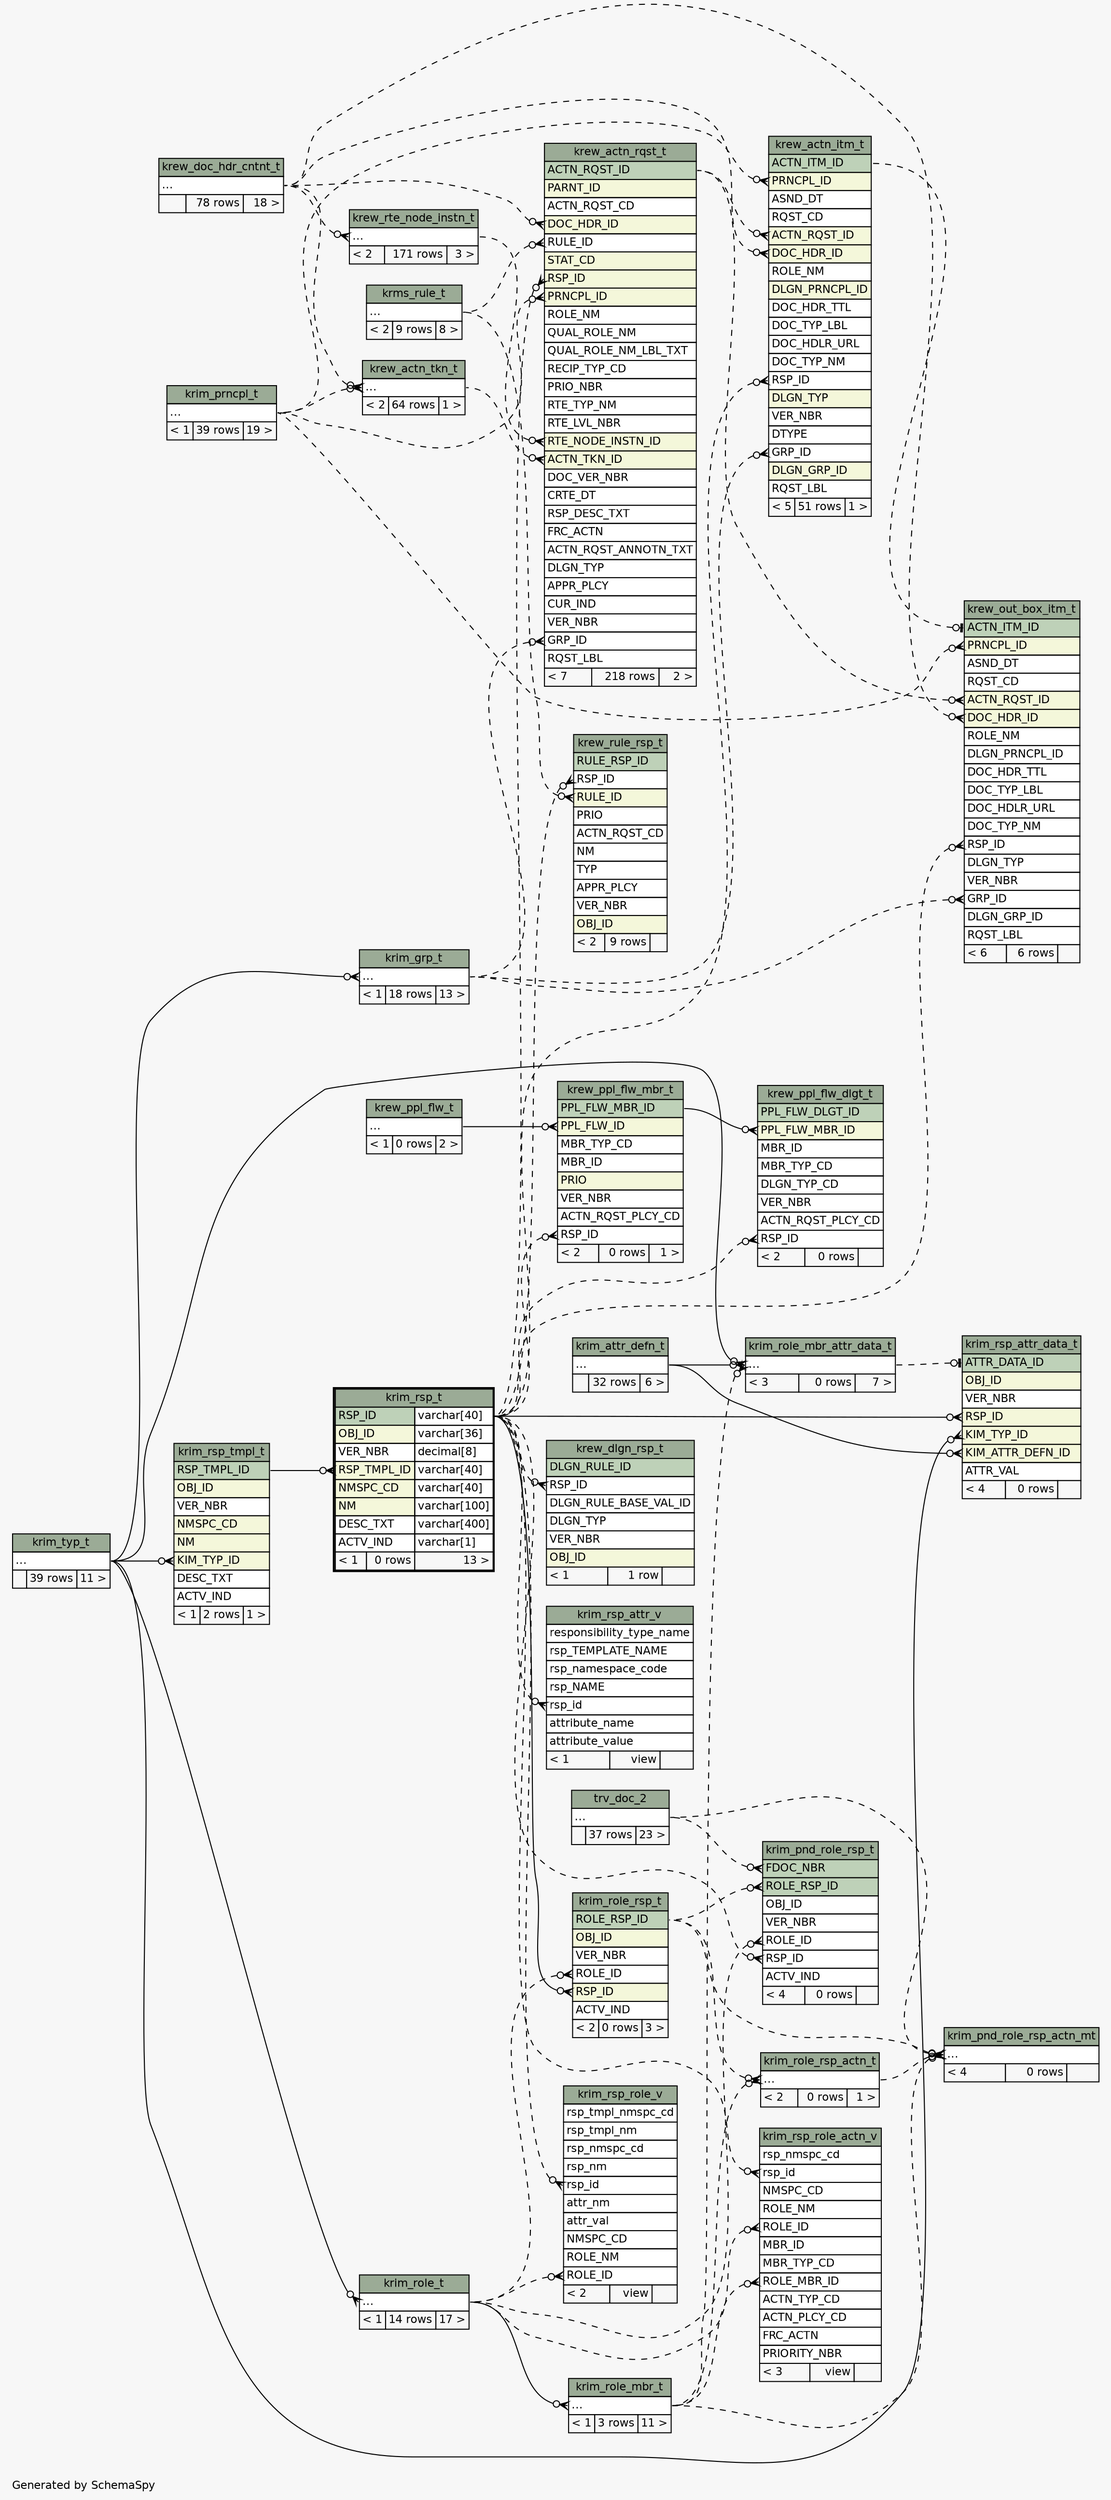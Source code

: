 // dot 2.28.0 on Mac OS X 10.7.2
// SchemaSpy rev 590
digraph "impliedTwoDegreesRelationshipsDiagram" {
  graph [
    rankdir="RL"
    bgcolor="#f7f7f7"
    label="\nGenerated by SchemaSpy"
    labeljust="l"
    nodesep="0.18"
    ranksep="0.46"
    fontname="Helvetica"
    fontsize="11"
  ];
  node [
    fontname="Helvetica"
    fontsize="11"
    shape="plaintext"
  ];
  edge [
    arrowsize="0.8"
  ];
  "krew_actn_itm_t":"ACTN_RQST_ID":w -> "krew_actn_rqst_t":"ACTN_RQST_ID":e [arrowhead=none dir=back arrowtail=crowodot style=dashed];
  "krew_actn_itm_t":"DOC_HDR_ID":w -> "krew_doc_hdr_cntnt_t":"elipses":e [arrowhead=none dir=back arrowtail=crowodot style=dashed];
  "krew_actn_itm_t":"GRP_ID":w -> "krim_grp_t":"elipses":e [arrowhead=none dir=back arrowtail=crowodot style=dashed];
  "krew_actn_itm_t":"PRNCPL_ID":w -> "krim_prncpl_t":"elipses":e [arrowhead=none dir=back arrowtail=crowodot style=dashed];
  "krew_actn_itm_t":"RSP_ID":w -> "krim_rsp_t":"RSP_ID.type":e [arrowhead=none dir=back arrowtail=crowodot style=dashed];
  "krew_actn_rqst_t":"ACTN_TKN_ID":w -> "krew_actn_tkn_t":"elipses":e [arrowhead=none dir=back arrowtail=crowodot style=dashed];
  "krew_actn_rqst_t":"DOC_HDR_ID":w -> "krew_doc_hdr_cntnt_t":"elipses":e [arrowhead=none dir=back arrowtail=crowodot style=dashed];
  "krew_actn_rqst_t":"GRP_ID":w -> "krim_grp_t":"elipses":e [arrowhead=none dir=back arrowtail=crowodot style=dashed];
  "krew_actn_rqst_t":"PRNCPL_ID":w -> "krim_prncpl_t":"elipses":e [arrowhead=none dir=back arrowtail=crowodot style=dashed];
  "krew_actn_rqst_t":"RSP_ID":w -> "krim_rsp_t":"RSP_ID.type":e [arrowhead=none dir=back arrowtail=crowodot style=dashed];
  "krew_actn_rqst_t":"RTE_NODE_INSTN_ID":w -> "krew_rte_node_instn_t":"elipses":e [arrowhead=none dir=back arrowtail=crowodot style=dashed];
  "krew_actn_rqst_t":"RULE_ID":w -> "krms_rule_t":"elipses":e [arrowhead=none dir=back arrowtail=crowodot style=dashed];
  "krew_actn_tkn_t":"elipses":w -> "krew_doc_hdr_cntnt_t":"elipses":e [arrowhead=none dir=back arrowtail=crowodot style=dashed];
  "krew_actn_tkn_t":"elipses":w -> "krim_prncpl_t":"elipses":e [arrowhead=none dir=back arrowtail=crowodot style=dashed];
  "krew_dlgn_rsp_t":"RSP_ID":w -> "krim_rsp_t":"RSP_ID.type":e [arrowhead=none dir=back arrowtail=crowodot style=dashed];
  "krew_out_box_itm_t":"ACTN_ITM_ID":w -> "krew_actn_itm_t":"ACTN_ITM_ID":e [arrowhead=none dir=back arrowtail=teeodot style=dashed];
  "krew_out_box_itm_t":"ACTN_RQST_ID":w -> "krew_actn_rqst_t":"ACTN_RQST_ID":e [arrowhead=none dir=back arrowtail=crowodot style=dashed];
  "krew_out_box_itm_t":"DOC_HDR_ID":w -> "krew_doc_hdr_cntnt_t":"elipses":e [arrowhead=none dir=back arrowtail=crowodot style=dashed];
  "krew_out_box_itm_t":"GRP_ID":w -> "krim_grp_t":"elipses":e [arrowhead=none dir=back arrowtail=crowodot style=dashed];
  "krew_out_box_itm_t":"PRNCPL_ID":w -> "krim_prncpl_t":"elipses":e [arrowhead=none dir=back arrowtail=crowodot style=dashed];
  "krew_out_box_itm_t":"RSP_ID":w -> "krim_rsp_t":"RSP_ID.type":e [arrowhead=none dir=back arrowtail=crowodot style=dashed];
  "krew_ppl_flw_dlgt_t":"PPL_FLW_MBR_ID":w -> "krew_ppl_flw_mbr_t":"PPL_FLW_MBR_ID":e [arrowhead=none dir=back arrowtail=crowodot];
  "krew_ppl_flw_dlgt_t":"RSP_ID":w -> "krim_rsp_t":"RSP_ID.type":e [arrowhead=none dir=back arrowtail=crowodot style=dashed];
  "krew_ppl_flw_mbr_t":"PPL_FLW_ID":w -> "krew_ppl_flw_t":"elipses":e [arrowhead=none dir=back arrowtail=crowodot];
  "krew_ppl_flw_mbr_t":"RSP_ID":w -> "krim_rsp_t":"RSP_ID.type":e [arrowhead=none dir=back arrowtail=crowodot style=dashed];
  "krew_rte_node_instn_t":"elipses":w -> "krew_doc_hdr_cntnt_t":"elipses":e [arrowhead=none dir=back arrowtail=crowodot style=dashed];
  "krew_rule_rsp_t":"RSP_ID":w -> "krim_rsp_t":"RSP_ID.type":e [arrowhead=none dir=back arrowtail=crowodot style=dashed];
  "krew_rule_rsp_t":"RULE_ID":w -> "krms_rule_t":"elipses":e [arrowhead=none dir=back arrowtail=crowodot style=dashed];
  "krim_grp_t":"elipses":w -> "krim_typ_t":"elipses":e [arrowhead=none dir=back arrowtail=crowodot];
  "krim_pnd_role_rsp_actn_mt":"elipses":w -> "trv_doc_2":"elipses":e [arrowhead=none dir=back arrowtail=crowodot style=dashed];
  "krim_pnd_role_rsp_actn_mt":"elipses":w -> "krim_role_mbr_t":"elipses":e [arrowhead=none dir=back arrowtail=crowodot style=dashed];
  "krim_pnd_role_rsp_actn_mt":"elipses":w -> "krim_role_rsp_actn_t":"elipses":e [arrowhead=none dir=back arrowtail=crowodot style=dashed];
  "krim_pnd_role_rsp_actn_mt":"elipses":w -> "krim_role_rsp_t":"ROLE_RSP_ID":e [arrowhead=none dir=back arrowtail=crowodot style=dashed];
  "krim_pnd_role_rsp_t":"FDOC_NBR":w -> "trv_doc_2":"elipses":e [arrowhead=none dir=back arrowtail=crowodot style=dashed];
  "krim_pnd_role_rsp_t":"ROLE_ID":w -> "krim_role_t":"elipses":e [arrowhead=none dir=back arrowtail=crowodot style=dashed];
  "krim_pnd_role_rsp_t":"ROLE_RSP_ID":w -> "krim_role_rsp_t":"ROLE_RSP_ID":e [arrowhead=none dir=back arrowtail=crowodot style=dashed];
  "krim_pnd_role_rsp_t":"RSP_ID":w -> "krim_rsp_t":"RSP_ID.type":e [arrowhead=none dir=back arrowtail=crowodot style=dashed];
  "krim_role_mbr_attr_data_t":"elipses":w -> "krim_attr_defn_t":"elipses":e [arrowhead=none dir=back arrowtail=crowodot];
  "krim_role_mbr_attr_data_t":"elipses":w -> "krim_typ_t":"elipses":e [arrowhead=none dir=back arrowtail=crowodot];
  "krim_role_mbr_attr_data_t":"elipses":w -> "krim_role_mbr_t":"elipses":e [arrowhead=none dir=back arrowtail=crowodot style=dashed];
  "krim_role_mbr_t":"elipses":w -> "krim_role_t":"elipses":e [arrowhead=none dir=back arrowtail=crowodot];
  "krim_role_rsp_actn_t":"elipses":w -> "krim_role_mbr_t":"elipses":e [arrowhead=none dir=back arrowtail=crowodot style=dashed];
  "krim_role_rsp_actn_t":"elipses":w -> "krim_role_rsp_t":"ROLE_RSP_ID":e [arrowhead=none dir=back arrowtail=crowodot style=dashed];
  "krim_role_rsp_t":"ROLE_ID":w -> "krim_role_t":"elipses":e [arrowhead=none dir=back arrowtail=crowodot style=dashed];
  "krim_role_rsp_t":"RSP_ID":w -> "krim_rsp_t":"RSP_ID.type":e [arrowhead=none dir=back arrowtail=crowodot];
  "krim_role_t":"elipses":w -> "krim_typ_t":"elipses":e [arrowhead=none dir=back arrowtail=crowodot];
  "krim_rsp_attr_data_t":"ATTR_DATA_ID":w -> "krim_role_mbr_attr_data_t":"elipses":e [arrowhead=none dir=back arrowtail=teeodot style=dashed];
  "krim_rsp_attr_data_t":"KIM_ATTR_DEFN_ID":w -> "krim_attr_defn_t":"elipses":e [arrowhead=none dir=back arrowtail=crowodot];
  "krim_rsp_attr_data_t":"KIM_TYP_ID":w -> "krim_typ_t":"elipses":e [arrowhead=none dir=back arrowtail=crowodot];
  "krim_rsp_attr_data_t":"RSP_ID":w -> "krim_rsp_t":"RSP_ID.type":e [arrowhead=none dir=back arrowtail=crowodot];
  "krim_rsp_attr_v":"rsp_id":w -> "krim_rsp_t":"RSP_ID.type":e [arrowhead=none dir=back arrowtail=crowodot style=dashed];
  "krim_rsp_role_actn_v":"ROLE_ID":w -> "krim_role_t":"elipses":e [arrowhead=none dir=back arrowtail=crowodot style=dashed];
  "krim_rsp_role_actn_v":"ROLE_MBR_ID":w -> "krim_role_mbr_t":"elipses":e [arrowhead=none dir=back arrowtail=crowodot style=dashed];
  "krim_rsp_role_actn_v":"rsp_id":w -> "krim_rsp_t":"RSP_ID.type":e [arrowhead=none dir=back arrowtail=crowodot style=dashed];
  "krim_rsp_role_v":"ROLE_ID":w -> "krim_role_t":"elipses":e [arrowhead=none dir=back arrowtail=crowodot style=dashed];
  "krim_rsp_role_v":"rsp_id":w -> "krim_rsp_t":"RSP_ID.type":e [arrowhead=none dir=back arrowtail=crowodot style=dashed];
  "krim_rsp_t":"RSP_TMPL_ID":w -> "krim_rsp_tmpl_t":"RSP_TMPL_ID":e [arrowhead=none dir=back arrowtail=crowodot];
  "krim_rsp_tmpl_t":"KIM_TYP_ID":w -> "krim_typ_t":"elipses":e [arrowhead=none dir=back arrowtail=crowodot];
  "krew_actn_itm_t" [
    label=<
    <TABLE BORDER="0" CELLBORDER="1" CELLSPACING="0" BGCOLOR="#ffffff">
      <TR><TD COLSPAN="3" BGCOLOR="#9bab96" ALIGN="CENTER">krew_actn_itm_t</TD></TR>
      <TR><TD PORT="ACTN_ITM_ID" COLSPAN="3" BGCOLOR="#bed1b8" ALIGN="LEFT">ACTN_ITM_ID</TD></TR>
      <TR><TD PORT="PRNCPL_ID" COLSPAN="3" BGCOLOR="#f4f7da" ALIGN="LEFT">PRNCPL_ID</TD></TR>
      <TR><TD PORT="ASND_DT" COLSPAN="3" ALIGN="LEFT">ASND_DT</TD></TR>
      <TR><TD PORT="RQST_CD" COLSPAN="3" ALIGN="LEFT">RQST_CD</TD></TR>
      <TR><TD PORT="ACTN_RQST_ID" COLSPAN="3" BGCOLOR="#f4f7da" ALIGN="LEFT">ACTN_RQST_ID</TD></TR>
      <TR><TD PORT="DOC_HDR_ID" COLSPAN="3" BGCOLOR="#f4f7da" ALIGN="LEFT">DOC_HDR_ID</TD></TR>
      <TR><TD PORT="ROLE_NM" COLSPAN="3" ALIGN="LEFT">ROLE_NM</TD></TR>
      <TR><TD PORT="DLGN_PRNCPL_ID" COLSPAN="3" BGCOLOR="#f4f7da" ALIGN="LEFT">DLGN_PRNCPL_ID</TD></TR>
      <TR><TD PORT="DOC_HDR_TTL" COLSPAN="3" ALIGN="LEFT">DOC_HDR_TTL</TD></TR>
      <TR><TD PORT="DOC_TYP_LBL" COLSPAN="3" ALIGN="LEFT">DOC_TYP_LBL</TD></TR>
      <TR><TD PORT="DOC_HDLR_URL" COLSPAN="3" ALIGN="LEFT">DOC_HDLR_URL</TD></TR>
      <TR><TD PORT="DOC_TYP_NM" COLSPAN="3" ALIGN="LEFT">DOC_TYP_NM</TD></TR>
      <TR><TD PORT="RSP_ID" COLSPAN="3" ALIGN="LEFT">RSP_ID</TD></TR>
      <TR><TD PORT="DLGN_TYP" COLSPAN="3" BGCOLOR="#f4f7da" ALIGN="LEFT">DLGN_TYP</TD></TR>
      <TR><TD PORT="VER_NBR" COLSPAN="3" ALIGN="LEFT">VER_NBR</TD></TR>
      <TR><TD PORT="DTYPE" COLSPAN="3" ALIGN="LEFT">DTYPE</TD></TR>
      <TR><TD PORT="GRP_ID" COLSPAN="3" ALIGN="LEFT">GRP_ID</TD></TR>
      <TR><TD PORT="DLGN_GRP_ID" COLSPAN="3" BGCOLOR="#f4f7da" ALIGN="LEFT">DLGN_GRP_ID</TD></TR>
      <TR><TD PORT="RQST_LBL" COLSPAN="3" ALIGN="LEFT">RQST_LBL</TD></TR>
      <TR><TD ALIGN="LEFT" BGCOLOR="#f7f7f7">&lt; 5</TD><TD ALIGN="RIGHT" BGCOLOR="#f7f7f7">51 rows</TD><TD ALIGN="RIGHT" BGCOLOR="#f7f7f7">1 &gt;</TD></TR>
    </TABLE>>
    URL="krew_actn_itm_t.html"
    tooltip="krew_actn_itm_t"
  ];
  "krew_actn_rqst_t" [
    label=<
    <TABLE BORDER="0" CELLBORDER="1" CELLSPACING="0" BGCOLOR="#ffffff">
      <TR><TD COLSPAN="3" BGCOLOR="#9bab96" ALIGN="CENTER">krew_actn_rqst_t</TD></TR>
      <TR><TD PORT="ACTN_RQST_ID" COLSPAN="3" BGCOLOR="#bed1b8" ALIGN="LEFT">ACTN_RQST_ID</TD></TR>
      <TR><TD PORT="PARNT_ID" COLSPAN="3" BGCOLOR="#f4f7da" ALIGN="LEFT">PARNT_ID</TD></TR>
      <TR><TD PORT="ACTN_RQST_CD" COLSPAN="3" ALIGN="LEFT">ACTN_RQST_CD</TD></TR>
      <TR><TD PORT="DOC_HDR_ID" COLSPAN="3" BGCOLOR="#f4f7da" ALIGN="LEFT">DOC_HDR_ID</TD></TR>
      <TR><TD PORT="RULE_ID" COLSPAN="3" ALIGN="LEFT">RULE_ID</TD></TR>
      <TR><TD PORT="STAT_CD" COLSPAN="3" BGCOLOR="#f4f7da" ALIGN="LEFT">STAT_CD</TD></TR>
      <TR><TD PORT="RSP_ID" COLSPAN="3" BGCOLOR="#f4f7da" ALIGN="LEFT">RSP_ID</TD></TR>
      <TR><TD PORT="PRNCPL_ID" COLSPAN="3" BGCOLOR="#f4f7da" ALIGN="LEFT">PRNCPL_ID</TD></TR>
      <TR><TD PORT="ROLE_NM" COLSPAN="3" ALIGN="LEFT">ROLE_NM</TD></TR>
      <TR><TD PORT="QUAL_ROLE_NM" COLSPAN="3" ALIGN="LEFT">QUAL_ROLE_NM</TD></TR>
      <TR><TD PORT="QUAL_ROLE_NM_LBL_TXT" COLSPAN="3" ALIGN="LEFT">QUAL_ROLE_NM_LBL_TXT</TD></TR>
      <TR><TD PORT="RECIP_TYP_CD" COLSPAN="3" ALIGN="LEFT">RECIP_TYP_CD</TD></TR>
      <TR><TD PORT="PRIO_NBR" COLSPAN="3" ALIGN="LEFT">PRIO_NBR</TD></TR>
      <TR><TD PORT="RTE_TYP_NM" COLSPAN="3" ALIGN="LEFT">RTE_TYP_NM</TD></TR>
      <TR><TD PORT="RTE_LVL_NBR" COLSPAN="3" ALIGN="LEFT">RTE_LVL_NBR</TD></TR>
      <TR><TD PORT="RTE_NODE_INSTN_ID" COLSPAN="3" BGCOLOR="#f4f7da" ALIGN="LEFT">RTE_NODE_INSTN_ID</TD></TR>
      <TR><TD PORT="ACTN_TKN_ID" COLSPAN="3" BGCOLOR="#f4f7da" ALIGN="LEFT">ACTN_TKN_ID</TD></TR>
      <TR><TD PORT="DOC_VER_NBR" COLSPAN="3" ALIGN="LEFT">DOC_VER_NBR</TD></TR>
      <TR><TD PORT="CRTE_DT" COLSPAN="3" ALIGN="LEFT">CRTE_DT</TD></TR>
      <TR><TD PORT="RSP_DESC_TXT" COLSPAN="3" ALIGN="LEFT">RSP_DESC_TXT</TD></TR>
      <TR><TD PORT="FRC_ACTN" COLSPAN="3" ALIGN="LEFT">FRC_ACTN</TD></TR>
      <TR><TD PORT="ACTN_RQST_ANNOTN_TXT" COLSPAN="3" ALIGN="LEFT">ACTN_RQST_ANNOTN_TXT</TD></TR>
      <TR><TD PORT="DLGN_TYP" COLSPAN="3" ALIGN="LEFT">DLGN_TYP</TD></TR>
      <TR><TD PORT="APPR_PLCY" COLSPAN="3" ALIGN="LEFT">APPR_PLCY</TD></TR>
      <TR><TD PORT="CUR_IND" COLSPAN="3" ALIGN="LEFT">CUR_IND</TD></TR>
      <TR><TD PORT="VER_NBR" COLSPAN="3" ALIGN="LEFT">VER_NBR</TD></TR>
      <TR><TD PORT="GRP_ID" COLSPAN="3" ALIGN="LEFT">GRP_ID</TD></TR>
      <TR><TD PORT="RQST_LBL" COLSPAN="3" ALIGN="LEFT">RQST_LBL</TD></TR>
      <TR><TD ALIGN="LEFT" BGCOLOR="#f7f7f7">&lt; 7</TD><TD ALIGN="RIGHT" BGCOLOR="#f7f7f7">218 rows</TD><TD ALIGN="RIGHT" BGCOLOR="#f7f7f7">2 &gt;</TD></TR>
    </TABLE>>
    URL="krew_actn_rqst_t.html"
    tooltip="krew_actn_rqst_t"
  ];
  "krew_actn_tkn_t" [
    label=<
    <TABLE BORDER="0" CELLBORDER="1" CELLSPACING="0" BGCOLOR="#ffffff">
      <TR><TD COLSPAN="3" BGCOLOR="#9bab96" ALIGN="CENTER">krew_actn_tkn_t</TD></TR>
      <TR><TD PORT="elipses" COLSPAN="3" ALIGN="LEFT">...</TD></TR>
      <TR><TD ALIGN="LEFT" BGCOLOR="#f7f7f7">&lt; 2</TD><TD ALIGN="RIGHT" BGCOLOR="#f7f7f7">64 rows</TD><TD ALIGN="RIGHT" BGCOLOR="#f7f7f7">1 &gt;</TD></TR>
    </TABLE>>
    URL="krew_actn_tkn_t.html"
    tooltip="krew_actn_tkn_t"
  ];
  "krew_dlgn_rsp_t" [
    label=<
    <TABLE BORDER="0" CELLBORDER="1" CELLSPACING="0" BGCOLOR="#ffffff">
      <TR><TD COLSPAN="3" BGCOLOR="#9bab96" ALIGN="CENTER">krew_dlgn_rsp_t</TD></TR>
      <TR><TD PORT="DLGN_RULE_ID" COLSPAN="3" BGCOLOR="#bed1b8" ALIGN="LEFT">DLGN_RULE_ID</TD></TR>
      <TR><TD PORT="RSP_ID" COLSPAN="3" ALIGN="LEFT">RSP_ID</TD></TR>
      <TR><TD PORT="DLGN_RULE_BASE_VAL_ID" COLSPAN="3" ALIGN="LEFT">DLGN_RULE_BASE_VAL_ID</TD></TR>
      <TR><TD PORT="DLGN_TYP" COLSPAN="3" ALIGN="LEFT">DLGN_TYP</TD></TR>
      <TR><TD PORT="VER_NBR" COLSPAN="3" ALIGN="LEFT">VER_NBR</TD></TR>
      <TR><TD PORT="OBJ_ID" COLSPAN="3" BGCOLOR="#f4f7da" ALIGN="LEFT">OBJ_ID</TD></TR>
      <TR><TD ALIGN="LEFT" BGCOLOR="#f7f7f7">&lt; 1</TD><TD ALIGN="RIGHT" BGCOLOR="#f7f7f7">1 row</TD><TD ALIGN="RIGHT" BGCOLOR="#f7f7f7">  </TD></TR>
    </TABLE>>
    URL="krew_dlgn_rsp_t.html"
    tooltip="krew_dlgn_rsp_t"
  ];
  "krew_doc_hdr_cntnt_t" [
    label=<
    <TABLE BORDER="0" CELLBORDER="1" CELLSPACING="0" BGCOLOR="#ffffff">
      <TR><TD COLSPAN="3" BGCOLOR="#9bab96" ALIGN="CENTER">krew_doc_hdr_cntnt_t</TD></TR>
      <TR><TD PORT="elipses" COLSPAN="3" ALIGN="LEFT">...</TD></TR>
      <TR><TD ALIGN="LEFT" BGCOLOR="#f7f7f7">  </TD><TD ALIGN="RIGHT" BGCOLOR="#f7f7f7">78 rows</TD><TD ALIGN="RIGHT" BGCOLOR="#f7f7f7">18 &gt;</TD></TR>
    </TABLE>>
    URL="krew_doc_hdr_cntnt_t.html"
    tooltip="krew_doc_hdr_cntnt_t"
  ];
  "krew_out_box_itm_t" [
    label=<
    <TABLE BORDER="0" CELLBORDER="1" CELLSPACING="0" BGCOLOR="#ffffff">
      <TR><TD COLSPAN="3" BGCOLOR="#9bab96" ALIGN="CENTER">krew_out_box_itm_t</TD></TR>
      <TR><TD PORT="ACTN_ITM_ID" COLSPAN="3" BGCOLOR="#bed1b8" ALIGN="LEFT">ACTN_ITM_ID</TD></TR>
      <TR><TD PORT="PRNCPL_ID" COLSPAN="3" BGCOLOR="#f4f7da" ALIGN="LEFT">PRNCPL_ID</TD></TR>
      <TR><TD PORT="ASND_DT" COLSPAN="3" ALIGN="LEFT">ASND_DT</TD></TR>
      <TR><TD PORT="RQST_CD" COLSPAN="3" ALIGN="LEFT">RQST_CD</TD></TR>
      <TR><TD PORT="ACTN_RQST_ID" COLSPAN="3" BGCOLOR="#f4f7da" ALIGN="LEFT">ACTN_RQST_ID</TD></TR>
      <TR><TD PORT="DOC_HDR_ID" COLSPAN="3" BGCOLOR="#f4f7da" ALIGN="LEFT">DOC_HDR_ID</TD></TR>
      <TR><TD PORT="ROLE_NM" COLSPAN="3" ALIGN="LEFT">ROLE_NM</TD></TR>
      <TR><TD PORT="DLGN_PRNCPL_ID" COLSPAN="3" ALIGN="LEFT">DLGN_PRNCPL_ID</TD></TR>
      <TR><TD PORT="DOC_HDR_TTL" COLSPAN="3" ALIGN="LEFT">DOC_HDR_TTL</TD></TR>
      <TR><TD PORT="DOC_TYP_LBL" COLSPAN="3" ALIGN="LEFT">DOC_TYP_LBL</TD></TR>
      <TR><TD PORT="DOC_HDLR_URL" COLSPAN="3" ALIGN="LEFT">DOC_HDLR_URL</TD></TR>
      <TR><TD PORT="DOC_TYP_NM" COLSPAN="3" ALIGN="LEFT">DOC_TYP_NM</TD></TR>
      <TR><TD PORT="RSP_ID" COLSPAN="3" ALIGN="LEFT">RSP_ID</TD></TR>
      <TR><TD PORT="DLGN_TYP" COLSPAN="3" ALIGN="LEFT">DLGN_TYP</TD></TR>
      <TR><TD PORT="VER_NBR" COLSPAN="3" ALIGN="LEFT">VER_NBR</TD></TR>
      <TR><TD PORT="GRP_ID" COLSPAN="3" ALIGN="LEFT">GRP_ID</TD></TR>
      <TR><TD PORT="DLGN_GRP_ID" COLSPAN="3" ALIGN="LEFT">DLGN_GRP_ID</TD></TR>
      <TR><TD PORT="RQST_LBL" COLSPAN="3" ALIGN="LEFT">RQST_LBL</TD></TR>
      <TR><TD ALIGN="LEFT" BGCOLOR="#f7f7f7">&lt; 6</TD><TD ALIGN="RIGHT" BGCOLOR="#f7f7f7">6 rows</TD><TD ALIGN="RIGHT" BGCOLOR="#f7f7f7">  </TD></TR>
    </TABLE>>
    URL="krew_out_box_itm_t.html"
    tooltip="krew_out_box_itm_t"
  ];
  "krew_ppl_flw_dlgt_t" [
    label=<
    <TABLE BORDER="0" CELLBORDER="1" CELLSPACING="0" BGCOLOR="#ffffff">
      <TR><TD COLSPAN="3" BGCOLOR="#9bab96" ALIGN="CENTER">krew_ppl_flw_dlgt_t</TD></TR>
      <TR><TD PORT="PPL_FLW_DLGT_ID" COLSPAN="3" BGCOLOR="#bed1b8" ALIGN="LEFT">PPL_FLW_DLGT_ID</TD></TR>
      <TR><TD PORT="PPL_FLW_MBR_ID" COLSPAN="3" BGCOLOR="#f4f7da" ALIGN="LEFT">PPL_FLW_MBR_ID</TD></TR>
      <TR><TD PORT="MBR_ID" COLSPAN="3" ALIGN="LEFT">MBR_ID</TD></TR>
      <TR><TD PORT="MBR_TYP_CD" COLSPAN="3" ALIGN="LEFT">MBR_TYP_CD</TD></TR>
      <TR><TD PORT="DLGN_TYP_CD" COLSPAN="3" ALIGN="LEFT">DLGN_TYP_CD</TD></TR>
      <TR><TD PORT="VER_NBR" COLSPAN="3" ALIGN="LEFT">VER_NBR</TD></TR>
      <TR><TD PORT="ACTN_RQST_PLCY_CD" COLSPAN="3" ALIGN="LEFT">ACTN_RQST_PLCY_CD</TD></TR>
      <TR><TD PORT="RSP_ID" COLSPAN="3" ALIGN="LEFT">RSP_ID</TD></TR>
      <TR><TD ALIGN="LEFT" BGCOLOR="#f7f7f7">&lt; 2</TD><TD ALIGN="RIGHT" BGCOLOR="#f7f7f7">0 rows</TD><TD ALIGN="RIGHT" BGCOLOR="#f7f7f7">  </TD></TR>
    </TABLE>>
    URL="krew_ppl_flw_dlgt_t.html"
    tooltip="krew_ppl_flw_dlgt_t"
  ];
  "krew_ppl_flw_mbr_t" [
    label=<
    <TABLE BORDER="0" CELLBORDER="1" CELLSPACING="0" BGCOLOR="#ffffff">
      <TR><TD COLSPAN="3" BGCOLOR="#9bab96" ALIGN="CENTER">krew_ppl_flw_mbr_t</TD></TR>
      <TR><TD PORT="PPL_FLW_MBR_ID" COLSPAN="3" BGCOLOR="#bed1b8" ALIGN="LEFT">PPL_FLW_MBR_ID</TD></TR>
      <TR><TD PORT="PPL_FLW_ID" COLSPAN="3" BGCOLOR="#f4f7da" ALIGN="LEFT">PPL_FLW_ID</TD></TR>
      <TR><TD PORT="MBR_TYP_CD" COLSPAN="3" ALIGN="LEFT">MBR_TYP_CD</TD></TR>
      <TR><TD PORT="MBR_ID" COLSPAN="3" ALIGN="LEFT">MBR_ID</TD></TR>
      <TR><TD PORT="PRIO" COLSPAN="3" BGCOLOR="#f4f7da" ALIGN="LEFT">PRIO</TD></TR>
      <TR><TD PORT="VER_NBR" COLSPAN="3" ALIGN="LEFT">VER_NBR</TD></TR>
      <TR><TD PORT="ACTN_RQST_PLCY_CD" COLSPAN="3" ALIGN="LEFT">ACTN_RQST_PLCY_CD</TD></TR>
      <TR><TD PORT="RSP_ID" COLSPAN="3" ALIGN="LEFT">RSP_ID</TD></TR>
      <TR><TD ALIGN="LEFT" BGCOLOR="#f7f7f7">&lt; 2</TD><TD ALIGN="RIGHT" BGCOLOR="#f7f7f7">0 rows</TD><TD ALIGN="RIGHT" BGCOLOR="#f7f7f7">1 &gt;</TD></TR>
    </TABLE>>
    URL="krew_ppl_flw_mbr_t.html"
    tooltip="krew_ppl_flw_mbr_t"
  ];
  "krew_ppl_flw_t" [
    label=<
    <TABLE BORDER="0" CELLBORDER="1" CELLSPACING="0" BGCOLOR="#ffffff">
      <TR><TD COLSPAN="3" BGCOLOR="#9bab96" ALIGN="CENTER">krew_ppl_flw_t</TD></TR>
      <TR><TD PORT="elipses" COLSPAN="3" ALIGN="LEFT">...</TD></TR>
      <TR><TD ALIGN="LEFT" BGCOLOR="#f7f7f7">&lt; 1</TD><TD ALIGN="RIGHT" BGCOLOR="#f7f7f7">0 rows</TD><TD ALIGN="RIGHT" BGCOLOR="#f7f7f7">2 &gt;</TD></TR>
    </TABLE>>
    URL="krew_ppl_flw_t.html"
    tooltip="krew_ppl_flw_t"
  ];
  "krew_rte_node_instn_t" [
    label=<
    <TABLE BORDER="0" CELLBORDER="1" CELLSPACING="0" BGCOLOR="#ffffff">
      <TR><TD COLSPAN="3" BGCOLOR="#9bab96" ALIGN="CENTER">krew_rte_node_instn_t</TD></TR>
      <TR><TD PORT="elipses" COLSPAN="3" ALIGN="LEFT">...</TD></TR>
      <TR><TD ALIGN="LEFT" BGCOLOR="#f7f7f7">&lt; 2</TD><TD ALIGN="RIGHT" BGCOLOR="#f7f7f7">171 rows</TD><TD ALIGN="RIGHT" BGCOLOR="#f7f7f7">3 &gt;</TD></TR>
    </TABLE>>
    URL="krew_rte_node_instn_t.html"
    tooltip="krew_rte_node_instn_t"
  ];
  "krew_rule_rsp_t" [
    label=<
    <TABLE BORDER="0" CELLBORDER="1" CELLSPACING="0" BGCOLOR="#ffffff">
      <TR><TD COLSPAN="3" BGCOLOR="#9bab96" ALIGN="CENTER">krew_rule_rsp_t</TD></TR>
      <TR><TD PORT="RULE_RSP_ID" COLSPAN="3" BGCOLOR="#bed1b8" ALIGN="LEFT">RULE_RSP_ID</TD></TR>
      <TR><TD PORT="RSP_ID" COLSPAN="3" ALIGN="LEFT">RSP_ID</TD></TR>
      <TR><TD PORT="RULE_ID" COLSPAN="3" BGCOLOR="#f4f7da" ALIGN="LEFT">RULE_ID</TD></TR>
      <TR><TD PORT="PRIO" COLSPAN="3" ALIGN="LEFT">PRIO</TD></TR>
      <TR><TD PORT="ACTN_RQST_CD" COLSPAN="3" ALIGN="LEFT">ACTN_RQST_CD</TD></TR>
      <TR><TD PORT="NM" COLSPAN="3" ALIGN="LEFT">NM</TD></TR>
      <TR><TD PORT="TYP" COLSPAN="3" ALIGN="LEFT">TYP</TD></TR>
      <TR><TD PORT="APPR_PLCY" COLSPAN="3" ALIGN="LEFT">APPR_PLCY</TD></TR>
      <TR><TD PORT="VER_NBR" COLSPAN="3" ALIGN="LEFT">VER_NBR</TD></TR>
      <TR><TD PORT="OBJ_ID" COLSPAN="3" BGCOLOR="#f4f7da" ALIGN="LEFT">OBJ_ID</TD></TR>
      <TR><TD ALIGN="LEFT" BGCOLOR="#f7f7f7">&lt; 2</TD><TD ALIGN="RIGHT" BGCOLOR="#f7f7f7">9 rows</TD><TD ALIGN="RIGHT" BGCOLOR="#f7f7f7">  </TD></TR>
    </TABLE>>
    URL="krew_rule_rsp_t.html"
    tooltip="krew_rule_rsp_t"
  ];
  "krim_attr_defn_t" [
    label=<
    <TABLE BORDER="0" CELLBORDER="1" CELLSPACING="0" BGCOLOR="#ffffff">
      <TR><TD COLSPAN="3" BGCOLOR="#9bab96" ALIGN="CENTER">krim_attr_defn_t</TD></TR>
      <TR><TD PORT="elipses" COLSPAN="3" ALIGN="LEFT">...</TD></TR>
      <TR><TD ALIGN="LEFT" BGCOLOR="#f7f7f7">  </TD><TD ALIGN="RIGHT" BGCOLOR="#f7f7f7">32 rows</TD><TD ALIGN="RIGHT" BGCOLOR="#f7f7f7">6 &gt;</TD></TR>
    </TABLE>>
    URL="krim_attr_defn_t.html"
    tooltip="krim_attr_defn_t"
  ];
  "krim_grp_t" [
    label=<
    <TABLE BORDER="0" CELLBORDER="1" CELLSPACING="0" BGCOLOR="#ffffff">
      <TR><TD COLSPAN="3" BGCOLOR="#9bab96" ALIGN="CENTER">krim_grp_t</TD></TR>
      <TR><TD PORT="elipses" COLSPAN="3" ALIGN="LEFT">...</TD></TR>
      <TR><TD ALIGN="LEFT" BGCOLOR="#f7f7f7">&lt; 1</TD><TD ALIGN="RIGHT" BGCOLOR="#f7f7f7">18 rows</TD><TD ALIGN="RIGHT" BGCOLOR="#f7f7f7">13 &gt;</TD></TR>
    </TABLE>>
    URL="krim_grp_t.html"
    tooltip="krim_grp_t"
  ];
  "krim_pnd_role_rsp_actn_mt" [
    label=<
    <TABLE BORDER="0" CELLBORDER="1" CELLSPACING="0" BGCOLOR="#ffffff">
      <TR><TD COLSPAN="3" BGCOLOR="#9bab96" ALIGN="CENTER">krim_pnd_role_rsp_actn_mt</TD></TR>
      <TR><TD PORT="elipses" COLSPAN="3" ALIGN="LEFT">...</TD></TR>
      <TR><TD ALIGN="LEFT" BGCOLOR="#f7f7f7">&lt; 4</TD><TD ALIGN="RIGHT" BGCOLOR="#f7f7f7">0 rows</TD><TD ALIGN="RIGHT" BGCOLOR="#f7f7f7">  </TD></TR>
    </TABLE>>
    URL="krim_pnd_role_rsp_actn_mt.html"
    tooltip="krim_pnd_role_rsp_actn_mt"
  ];
  "krim_pnd_role_rsp_t" [
    label=<
    <TABLE BORDER="0" CELLBORDER="1" CELLSPACING="0" BGCOLOR="#ffffff">
      <TR><TD COLSPAN="3" BGCOLOR="#9bab96" ALIGN="CENTER">krim_pnd_role_rsp_t</TD></TR>
      <TR><TD PORT="FDOC_NBR" COLSPAN="3" BGCOLOR="#bed1b8" ALIGN="LEFT">FDOC_NBR</TD></TR>
      <TR><TD PORT="ROLE_RSP_ID" COLSPAN="3" BGCOLOR="#bed1b8" ALIGN="LEFT">ROLE_RSP_ID</TD></TR>
      <TR><TD PORT="OBJ_ID" COLSPAN="3" ALIGN="LEFT">OBJ_ID</TD></TR>
      <TR><TD PORT="VER_NBR" COLSPAN="3" ALIGN="LEFT">VER_NBR</TD></TR>
      <TR><TD PORT="ROLE_ID" COLSPAN="3" ALIGN="LEFT">ROLE_ID</TD></TR>
      <TR><TD PORT="RSP_ID" COLSPAN="3" ALIGN="LEFT">RSP_ID</TD></TR>
      <TR><TD PORT="ACTV_IND" COLSPAN="3" ALIGN="LEFT">ACTV_IND</TD></TR>
      <TR><TD ALIGN="LEFT" BGCOLOR="#f7f7f7">&lt; 4</TD><TD ALIGN="RIGHT" BGCOLOR="#f7f7f7">0 rows</TD><TD ALIGN="RIGHT" BGCOLOR="#f7f7f7">  </TD></TR>
    </TABLE>>
    URL="krim_pnd_role_rsp_t.html"
    tooltip="krim_pnd_role_rsp_t"
  ];
  "krim_prncpl_t" [
    label=<
    <TABLE BORDER="0" CELLBORDER="1" CELLSPACING="0" BGCOLOR="#ffffff">
      <TR><TD COLSPAN="3" BGCOLOR="#9bab96" ALIGN="CENTER">krim_prncpl_t</TD></TR>
      <TR><TD PORT="elipses" COLSPAN="3" ALIGN="LEFT">...</TD></TR>
      <TR><TD ALIGN="LEFT" BGCOLOR="#f7f7f7">&lt; 1</TD><TD ALIGN="RIGHT" BGCOLOR="#f7f7f7">39 rows</TD><TD ALIGN="RIGHT" BGCOLOR="#f7f7f7">19 &gt;</TD></TR>
    </TABLE>>
    URL="krim_prncpl_t.html"
    tooltip="krim_prncpl_t"
  ];
  "krim_role_mbr_attr_data_t" [
    label=<
    <TABLE BORDER="0" CELLBORDER="1" CELLSPACING="0" BGCOLOR="#ffffff">
      <TR><TD COLSPAN="3" BGCOLOR="#9bab96" ALIGN="CENTER">krim_role_mbr_attr_data_t</TD></TR>
      <TR><TD PORT="elipses" COLSPAN="3" ALIGN="LEFT">...</TD></TR>
      <TR><TD ALIGN="LEFT" BGCOLOR="#f7f7f7">&lt; 3</TD><TD ALIGN="RIGHT" BGCOLOR="#f7f7f7">0 rows</TD><TD ALIGN="RIGHT" BGCOLOR="#f7f7f7">7 &gt;</TD></TR>
    </TABLE>>
    URL="krim_role_mbr_attr_data_t.html"
    tooltip="krim_role_mbr_attr_data_t"
  ];
  "krim_role_mbr_t" [
    label=<
    <TABLE BORDER="0" CELLBORDER="1" CELLSPACING="0" BGCOLOR="#ffffff">
      <TR><TD COLSPAN="3" BGCOLOR="#9bab96" ALIGN="CENTER">krim_role_mbr_t</TD></TR>
      <TR><TD PORT="elipses" COLSPAN="3" ALIGN="LEFT">...</TD></TR>
      <TR><TD ALIGN="LEFT" BGCOLOR="#f7f7f7">&lt; 1</TD><TD ALIGN="RIGHT" BGCOLOR="#f7f7f7">3 rows</TD><TD ALIGN="RIGHT" BGCOLOR="#f7f7f7">11 &gt;</TD></TR>
    </TABLE>>
    URL="krim_role_mbr_t.html"
    tooltip="krim_role_mbr_t"
  ];
  "krim_role_rsp_actn_t" [
    label=<
    <TABLE BORDER="0" CELLBORDER="1" CELLSPACING="0" BGCOLOR="#ffffff">
      <TR><TD COLSPAN="3" BGCOLOR="#9bab96" ALIGN="CENTER">krim_role_rsp_actn_t</TD></TR>
      <TR><TD PORT="elipses" COLSPAN="3" ALIGN="LEFT">...</TD></TR>
      <TR><TD ALIGN="LEFT" BGCOLOR="#f7f7f7">&lt; 2</TD><TD ALIGN="RIGHT" BGCOLOR="#f7f7f7">0 rows</TD><TD ALIGN="RIGHT" BGCOLOR="#f7f7f7">1 &gt;</TD></TR>
    </TABLE>>
    URL="krim_role_rsp_actn_t.html"
    tooltip="krim_role_rsp_actn_t"
  ];
  "krim_role_rsp_t" [
    label=<
    <TABLE BORDER="0" CELLBORDER="1" CELLSPACING="0" BGCOLOR="#ffffff">
      <TR><TD COLSPAN="3" BGCOLOR="#9bab96" ALIGN="CENTER">krim_role_rsp_t</TD></TR>
      <TR><TD PORT="ROLE_RSP_ID" COLSPAN="3" BGCOLOR="#bed1b8" ALIGN="LEFT">ROLE_RSP_ID</TD></TR>
      <TR><TD PORT="OBJ_ID" COLSPAN="3" BGCOLOR="#f4f7da" ALIGN="LEFT">OBJ_ID</TD></TR>
      <TR><TD PORT="VER_NBR" COLSPAN="3" ALIGN="LEFT">VER_NBR</TD></TR>
      <TR><TD PORT="ROLE_ID" COLSPAN="3" ALIGN="LEFT">ROLE_ID</TD></TR>
      <TR><TD PORT="RSP_ID" COLSPAN="3" BGCOLOR="#f4f7da" ALIGN="LEFT">RSP_ID</TD></TR>
      <TR><TD PORT="ACTV_IND" COLSPAN="3" ALIGN="LEFT">ACTV_IND</TD></TR>
      <TR><TD ALIGN="LEFT" BGCOLOR="#f7f7f7">&lt; 2</TD><TD ALIGN="RIGHT" BGCOLOR="#f7f7f7">0 rows</TD><TD ALIGN="RIGHT" BGCOLOR="#f7f7f7">3 &gt;</TD></TR>
    </TABLE>>
    URL="krim_role_rsp_t.html"
    tooltip="krim_role_rsp_t"
  ];
  "krim_role_t" [
    label=<
    <TABLE BORDER="0" CELLBORDER="1" CELLSPACING="0" BGCOLOR="#ffffff">
      <TR><TD COLSPAN="3" BGCOLOR="#9bab96" ALIGN="CENTER">krim_role_t</TD></TR>
      <TR><TD PORT="elipses" COLSPAN="3" ALIGN="LEFT">...</TD></TR>
      <TR><TD ALIGN="LEFT" BGCOLOR="#f7f7f7">&lt; 1</TD><TD ALIGN="RIGHT" BGCOLOR="#f7f7f7">14 rows</TD><TD ALIGN="RIGHT" BGCOLOR="#f7f7f7">17 &gt;</TD></TR>
    </TABLE>>
    URL="krim_role_t.html"
    tooltip="krim_role_t"
  ];
  "krim_rsp_attr_data_t" [
    label=<
    <TABLE BORDER="0" CELLBORDER="1" CELLSPACING="0" BGCOLOR="#ffffff">
      <TR><TD COLSPAN="3" BGCOLOR="#9bab96" ALIGN="CENTER">krim_rsp_attr_data_t</TD></TR>
      <TR><TD PORT="ATTR_DATA_ID" COLSPAN="3" BGCOLOR="#bed1b8" ALIGN="LEFT">ATTR_DATA_ID</TD></TR>
      <TR><TD PORT="OBJ_ID" COLSPAN="3" BGCOLOR="#f4f7da" ALIGN="LEFT">OBJ_ID</TD></TR>
      <TR><TD PORT="VER_NBR" COLSPAN="3" ALIGN="LEFT">VER_NBR</TD></TR>
      <TR><TD PORT="RSP_ID" COLSPAN="3" BGCOLOR="#f4f7da" ALIGN="LEFT">RSP_ID</TD></TR>
      <TR><TD PORT="KIM_TYP_ID" COLSPAN="3" BGCOLOR="#f4f7da" ALIGN="LEFT">KIM_TYP_ID</TD></TR>
      <TR><TD PORT="KIM_ATTR_DEFN_ID" COLSPAN="3" BGCOLOR="#f4f7da" ALIGN="LEFT">KIM_ATTR_DEFN_ID</TD></TR>
      <TR><TD PORT="ATTR_VAL" COLSPAN="3" ALIGN="LEFT">ATTR_VAL</TD></TR>
      <TR><TD ALIGN="LEFT" BGCOLOR="#f7f7f7">&lt; 4</TD><TD ALIGN="RIGHT" BGCOLOR="#f7f7f7">0 rows</TD><TD ALIGN="RIGHT" BGCOLOR="#f7f7f7">  </TD></TR>
    </TABLE>>
    URL="krim_rsp_attr_data_t.html"
    tooltip="krim_rsp_attr_data_t"
  ];
  "krim_rsp_attr_v" [
    label=<
    <TABLE BORDER="0" CELLBORDER="1" CELLSPACING="0" BGCOLOR="#ffffff">
      <TR><TD COLSPAN="3" BGCOLOR="#9bab96" ALIGN="CENTER">krim_rsp_attr_v</TD></TR>
      <TR><TD PORT="responsibility_type_name" COLSPAN="3" ALIGN="LEFT">responsibility_type_name</TD></TR>
      <TR><TD PORT="rsp_TEMPLATE_NAME" COLSPAN="3" ALIGN="LEFT">rsp_TEMPLATE_NAME</TD></TR>
      <TR><TD PORT="rsp_namespace_code" COLSPAN="3" ALIGN="LEFT">rsp_namespace_code</TD></TR>
      <TR><TD PORT="rsp_NAME" COLSPAN="3" ALIGN="LEFT">rsp_NAME</TD></TR>
      <TR><TD PORT="rsp_id" COLSPAN="3" ALIGN="LEFT">rsp_id</TD></TR>
      <TR><TD PORT="attribute_name" COLSPAN="3" ALIGN="LEFT">attribute_name</TD></TR>
      <TR><TD PORT="attribute_value" COLSPAN="3" ALIGN="LEFT">attribute_value</TD></TR>
      <TR><TD ALIGN="LEFT" BGCOLOR="#f7f7f7">&lt; 1</TD><TD ALIGN="RIGHT" BGCOLOR="#f7f7f7">view</TD><TD ALIGN="RIGHT" BGCOLOR="#f7f7f7">  </TD></TR>
    </TABLE>>
    URL="krim_rsp_attr_v.html"
    tooltip="krim_rsp_attr_v"
  ];
  "krim_rsp_role_actn_v" [
    label=<
    <TABLE BORDER="0" CELLBORDER="1" CELLSPACING="0" BGCOLOR="#ffffff">
      <TR><TD COLSPAN="3" BGCOLOR="#9bab96" ALIGN="CENTER">krim_rsp_role_actn_v</TD></TR>
      <TR><TD PORT="rsp_nmspc_cd" COLSPAN="3" ALIGN="LEFT">rsp_nmspc_cd</TD></TR>
      <TR><TD PORT="rsp_id" COLSPAN="3" ALIGN="LEFT">rsp_id</TD></TR>
      <TR><TD PORT="NMSPC_CD" COLSPAN="3" ALIGN="LEFT">NMSPC_CD</TD></TR>
      <TR><TD PORT="ROLE_NM" COLSPAN="3" ALIGN="LEFT">ROLE_NM</TD></TR>
      <TR><TD PORT="ROLE_ID" COLSPAN="3" ALIGN="LEFT">ROLE_ID</TD></TR>
      <TR><TD PORT="MBR_ID" COLSPAN="3" ALIGN="LEFT">MBR_ID</TD></TR>
      <TR><TD PORT="MBR_TYP_CD" COLSPAN="3" ALIGN="LEFT">MBR_TYP_CD</TD></TR>
      <TR><TD PORT="ROLE_MBR_ID" COLSPAN="3" ALIGN="LEFT">ROLE_MBR_ID</TD></TR>
      <TR><TD PORT="ACTN_TYP_CD" COLSPAN="3" ALIGN="LEFT">ACTN_TYP_CD</TD></TR>
      <TR><TD PORT="ACTN_PLCY_CD" COLSPAN="3" ALIGN="LEFT">ACTN_PLCY_CD</TD></TR>
      <TR><TD PORT="FRC_ACTN" COLSPAN="3" ALIGN="LEFT">FRC_ACTN</TD></TR>
      <TR><TD PORT="PRIORITY_NBR" COLSPAN="3" ALIGN="LEFT">PRIORITY_NBR</TD></TR>
      <TR><TD ALIGN="LEFT" BGCOLOR="#f7f7f7">&lt; 3</TD><TD ALIGN="RIGHT" BGCOLOR="#f7f7f7">view</TD><TD ALIGN="RIGHT" BGCOLOR="#f7f7f7">  </TD></TR>
    </TABLE>>
    URL="krim_rsp_role_actn_v.html"
    tooltip="krim_rsp_role_actn_v"
  ];
  "krim_rsp_role_v" [
    label=<
    <TABLE BORDER="0" CELLBORDER="1" CELLSPACING="0" BGCOLOR="#ffffff">
      <TR><TD COLSPAN="3" BGCOLOR="#9bab96" ALIGN="CENTER">krim_rsp_role_v</TD></TR>
      <TR><TD PORT="rsp_tmpl_nmspc_cd" COLSPAN="3" ALIGN="LEFT">rsp_tmpl_nmspc_cd</TD></TR>
      <TR><TD PORT="rsp_tmpl_nm" COLSPAN="3" ALIGN="LEFT">rsp_tmpl_nm</TD></TR>
      <TR><TD PORT="rsp_nmspc_cd" COLSPAN="3" ALIGN="LEFT">rsp_nmspc_cd</TD></TR>
      <TR><TD PORT="rsp_nm" COLSPAN="3" ALIGN="LEFT">rsp_nm</TD></TR>
      <TR><TD PORT="rsp_id" COLSPAN="3" ALIGN="LEFT">rsp_id</TD></TR>
      <TR><TD PORT="attr_nm" COLSPAN="3" ALIGN="LEFT">attr_nm</TD></TR>
      <TR><TD PORT="attr_val" COLSPAN="3" ALIGN="LEFT">attr_val</TD></TR>
      <TR><TD PORT="NMSPC_CD" COLSPAN="3" ALIGN="LEFT">NMSPC_CD</TD></TR>
      <TR><TD PORT="ROLE_NM" COLSPAN="3" ALIGN="LEFT">ROLE_NM</TD></TR>
      <TR><TD PORT="ROLE_ID" COLSPAN="3" ALIGN="LEFT">ROLE_ID</TD></TR>
      <TR><TD ALIGN="LEFT" BGCOLOR="#f7f7f7">&lt; 2</TD><TD ALIGN="RIGHT" BGCOLOR="#f7f7f7">view</TD><TD ALIGN="RIGHT" BGCOLOR="#f7f7f7">  </TD></TR>
    </TABLE>>
    URL="krim_rsp_role_v.html"
    tooltip="krim_rsp_role_v"
  ];
  "krim_rsp_t" [
    label=<
    <TABLE BORDER="2" CELLBORDER="1" CELLSPACING="0" BGCOLOR="#ffffff">
      <TR><TD COLSPAN="3" BGCOLOR="#9bab96" ALIGN="CENTER">krim_rsp_t</TD></TR>
      <TR><TD PORT="RSP_ID" COLSPAN="2" BGCOLOR="#bed1b8" ALIGN="LEFT">RSP_ID</TD><TD PORT="RSP_ID.type" ALIGN="LEFT">varchar[40]</TD></TR>
      <TR><TD PORT="OBJ_ID" COLSPAN="2" BGCOLOR="#f4f7da" ALIGN="LEFT">OBJ_ID</TD><TD PORT="OBJ_ID.type" ALIGN="LEFT">varchar[36]</TD></TR>
      <TR><TD PORT="VER_NBR" COLSPAN="2" ALIGN="LEFT">VER_NBR</TD><TD PORT="VER_NBR.type" ALIGN="LEFT">decimal[8]</TD></TR>
      <TR><TD PORT="RSP_TMPL_ID" COLSPAN="2" BGCOLOR="#f4f7da" ALIGN="LEFT">RSP_TMPL_ID</TD><TD PORT="RSP_TMPL_ID.type" ALIGN="LEFT">varchar[40]</TD></TR>
      <TR><TD PORT="NMSPC_CD" COLSPAN="2" BGCOLOR="#f4f7da" ALIGN="LEFT">NMSPC_CD</TD><TD PORT="NMSPC_CD.type" ALIGN="LEFT">varchar[40]</TD></TR>
      <TR><TD PORT="NM" COLSPAN="2" BGCOLOR="#f4f7da" ALIGN="LEFT">NM</TD><TD PORT="NM.type" ALIGN="LEFT">varchar[100]</TD></TR>
      <TR><TD PORT="DESC_TXT" COLSPAN="2" ALIGN="LEFT">DESC_TXT</TD><TD PORT="DESC_TXT.type" ALIGN="LEFT">varchar[400]</TD></TR>
      <TR><TD PORT="ACTV_IND" COLSPAN="2" ALIGN="LEFT">ACTV_IND</TD><TD PORT="ACTV_IND.type" ALIGN="LEFT">varchar[1]</TD></TR>
      <TR><TD ALIGN="LEFT" BGCOLOR="#f7f7f7">&lt; 1</TD><TD ALIGN="RIGHT" BGCOLOR="#f7f7f7">0 rows</TD><TD ALIGN="RIGHT" BGCOLOR="#f7f7f7">13 &gt;</TD></TR>
    </TABLE>>
    URL="krim_rsp_t.html"
    tooltip="krim_rsp_t"
  ];
  "krim_rsp_tmpl_t" [
    label=<
    <TABLE BORDER="0" CELLBORDER="1" CELLSPACING="0" BGCOLOR="#ffffff">
      <TR><TD COLSPAN="3" BGCOLOR="#9bab96" ALIGN="CENTER">krim_rsp_tmpl_t</TD></TR>
      <TR><TD PORT="RSP_TMPL_ID" COLSPAN="3" BGCOLOR="#bed1b8" ALIGN="LEFT">RSP_TMPL_ID</TD></TR>
      <TR><TD PORT="OBJ_ID" COLSPAN="3" BGCOLOR="#f4f7da" ALIGN="LEFT">OBJ_ID</TD></TR>
      <TR><TD PORT="VER_NBR" COLSPAN="3" ALIGN="LEFT">VER_NBR</TD></TR>
      <TR><TD PORT="NMSPC_CD" COLSPAN="3" BGCOLOR="#f4f7da" ALIGN="LEFT">NMSPC_CD</TD></TR>
      <TR><TD PORT="NM" COLSPAN="3" BGCOLOR="#f4f7da" ALIGN="LEFT">NM</TD></TR>
      <TR><TD PORT="KIM_TYP_ID" COLSPAN="3" BGCOLOR="#f4f7da" ALIGN="LEFT">KIM_TYP_ID</TD></TR>
      <TR><TD PORT="DESC_TXT" COLSPAN="3" ALIGN="LEFT">DESC_TXT</TD></TR>
      <TR><TD PORT="ACTV_IND" COLSPAN="3" ALIGN="LEFT">ACTV_IND</TD></TR>
      <TR><TD ALIGN="LEFT" BGCOLOR="#f7f7f7">&lt; 1</TD><TD ALIGN="RIGHT" BGCOLOR="#f7f7f7">2 rows</TD><TD ALIGN="RIGHT" BGCOLOR="#f7f7f7">1 &gt;</TD></TR>
    </TABLE>>
    URL="krim_rsp_tmpl_t.html"
    tooltip="krim_rsp_tmpl_t"
  ];
  "krim_typ_t" [
    label=<
    <TABLE BORDER="0" CELLBORDER="1" CELLSPACING="0" BGCOLOR="#ffffff">
      <TR><TD COLSPAN="3" BGCOLOR="#9bab96" ALIGN="CENTER">krim_typ_t</TD></TR>
      <TR><TD PORT="elipses" COLSPAN="3" ALIGN="LEFT">...</TD></TR>
      <TR><TD ALIGN="LEFT" BGCOLOR="#f7f7f7">  </TD><TD ALIGN="RIGHT" BGCOLOR="#f7f7f7">39 rows</TD><TD ALIGN="RIGHT" BGCOLOR="#f7f7f7">11 &gt;</TD></TR>
    </TABLE>>
    URL="krim_typ_t.html"
    tooltip="krim_typ_t"
  ];
  "krms_rule_t" [
    label=<
    <TABLE BORDER="0" CELLBORDER="1" CELLSPACING="0" BGCOLOR="#ffffff">
      <TR><TD COLSPAN="3" BGCOLOR="#9bab96" ALIGN="CENTER">krms_rule_t</TD></TR>
      <TR><TD PORT="elipses" COLSPAN="3" ALIGN="LEFT">...</TD></TR>
      <TR><TD ALIGN="LEFT" BGCOLOR="#f7f7f7">&lt; 2</TD><TD ALIGN="RIGHT" BGCOLOR="#f7f7f7">9 rows</TD><TD ALIGN="RIGHT" BGCOLOR="#f7f7f7">8 &gt;</TD></TR>
    </TABLE>>
    URL="krms_rule_t.html"
    tooltip="krms_rule_t"
  ];
  "trv_doc_2" [
    label=<
    <TABLE BORDER="0" CELLBORDER="1" CELLSPACING="0" BGCOLOR="#ffffff">
      <TR><TD COLSPAN="3" BGCOLOR="#9bab96" ALIGN="CENTER">trv_doc_2</TD></TR>
      <TR><TD PORT="elipses" COLSPAN="3" ALIGN="LEFT">...</TD></TR>
      <TR><TD ALIGN="LEFT" BGCOLOR="#f7f7f7">  </TD><TD ALIGN="RIGHT" BGCOLOR="#f7f7f7">37 rows</TD><TD ALIGN="RIGHT" BGCOLOR="#f7f7f7">23 &gt;</TD></TR>
    </TABLE>>
    URL="trv_doc_2.html"
    tooltip="trv_doc_2"
  ];
}
